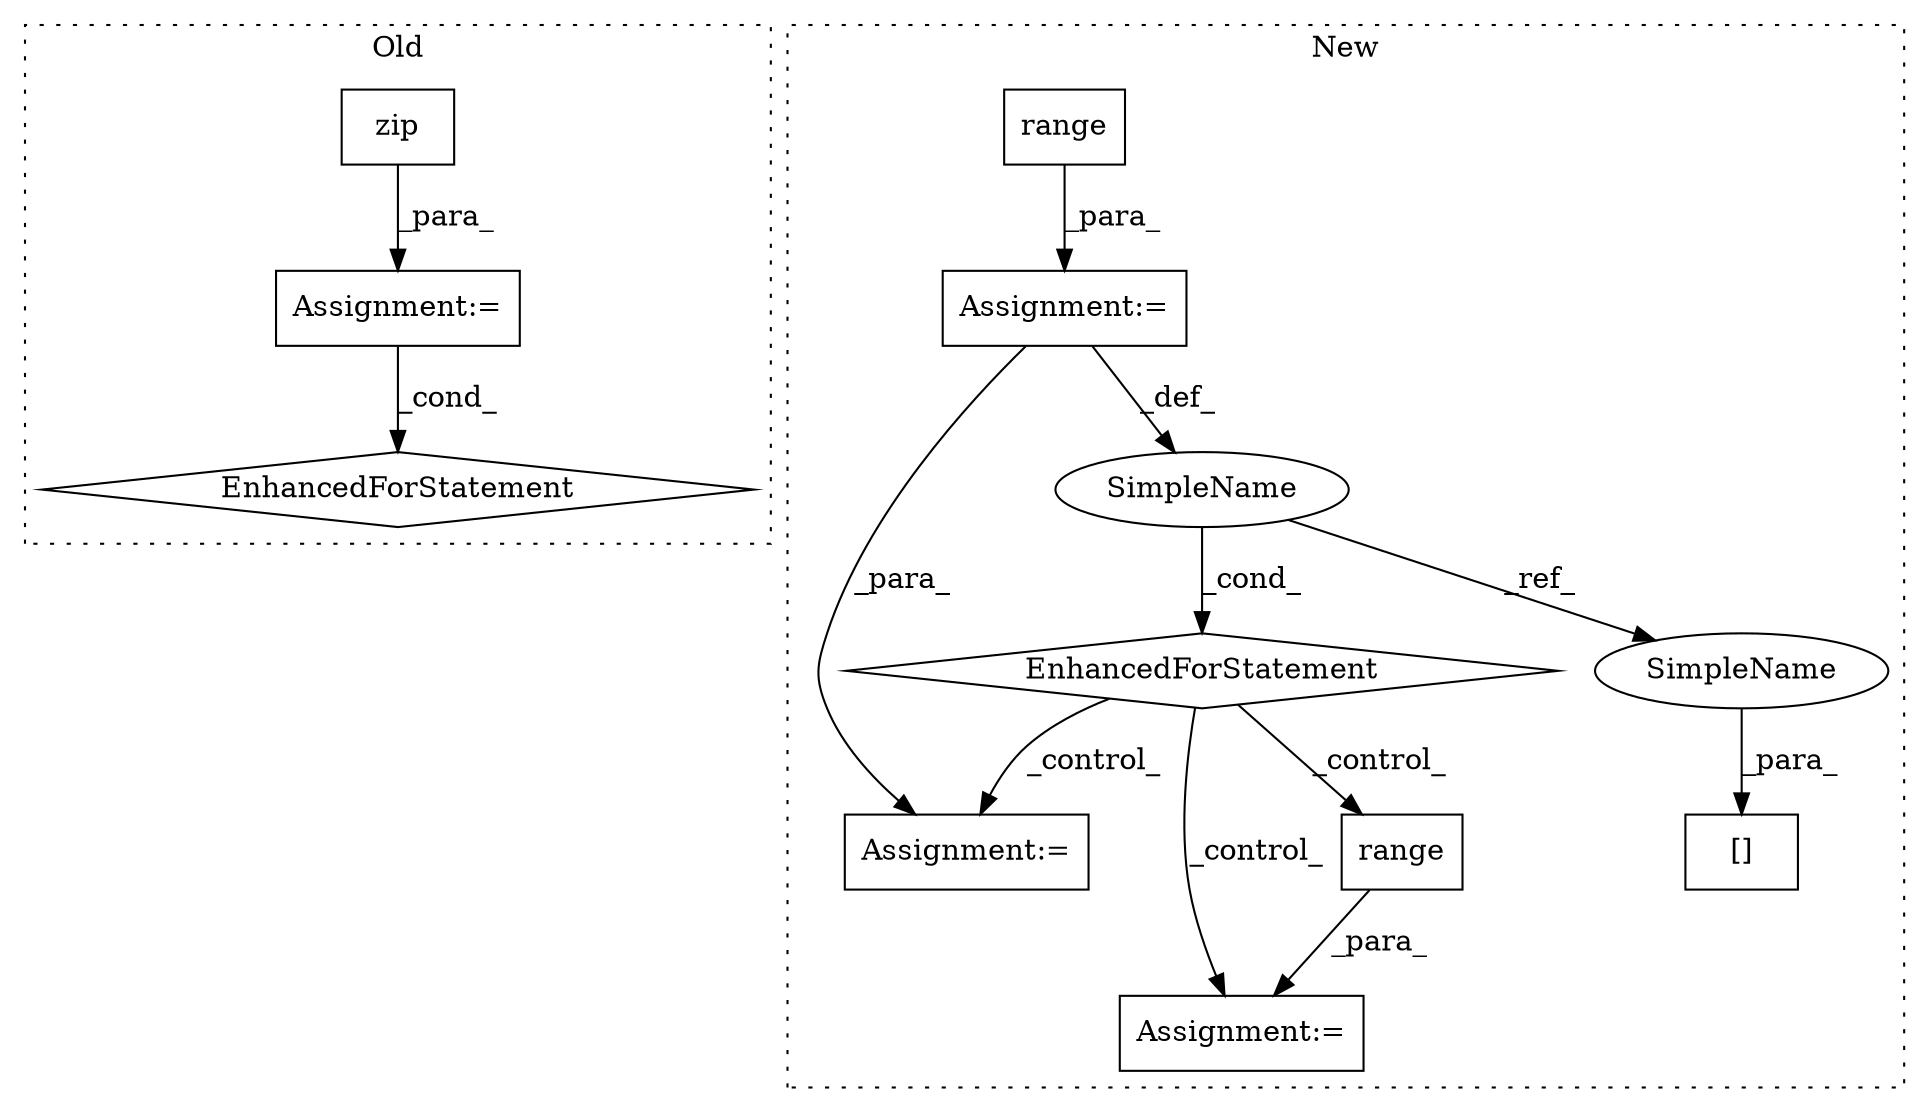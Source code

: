 digraph G {
subgraph cluster0 {
1 [label="zip" a="32" s="9327,9350" l="4,1" shape="box"];
3 [label="Assignment:=" a="7" s="9238,9351" l="73,2" shape="box"];
6 [label="EnhancedForStatement" a="70" s="9238,9351" l="73,2" shape="diamond"];
label = "Old";
style="dotted";
}
subgraph cluster1 {
2 [label="range" a="32" s="11478,11485" l="6,1" shape="box"];
4 [label="Assignment:=" a="7" s="11417,11486" l="53,2" shape="box"];
5 [label="EnhancedForStatement" a="70" s="11417,11486" l="53,2" shape="diamond"];
7 [label="[]" a="2" s="11501,11512" l="10,1" shape="box"];
8 [label="SimpleName" a="42" s="11474" l="1" shape="ellipse"];
9 [label="Assignment:=" a="7" s="11500" l="1" shape="box"];
10 [label="Assignment:=" a="7" s="11524,11597" l="57,2" shape="box"];
11 [label="range" a="32" s="11589,11596" l="6,1" shape="box"];
12 [label="SimpleName" a="42" s="11511" l="1" shape="ellipse"];
label = "New";
style="dotted";
}
1 -> 3 [label="_para_"];
2 -> 4 [label="_para_"];
3 -> 6 [label="_cond_"];
4 -> 8 [label="_def_"];
4 -> 9 [label="_para_"];
5 -> 9 [label="_control_"];
5 -> 10 [label="_control_"];
5 -> 11 [label="_control_"];
8 -> 5 [label="_cond_"];
8 -> 12 [label="_ref_"];
11 -> 10 [label="_para_"];
12 -> 7 [label="_para_"];
}